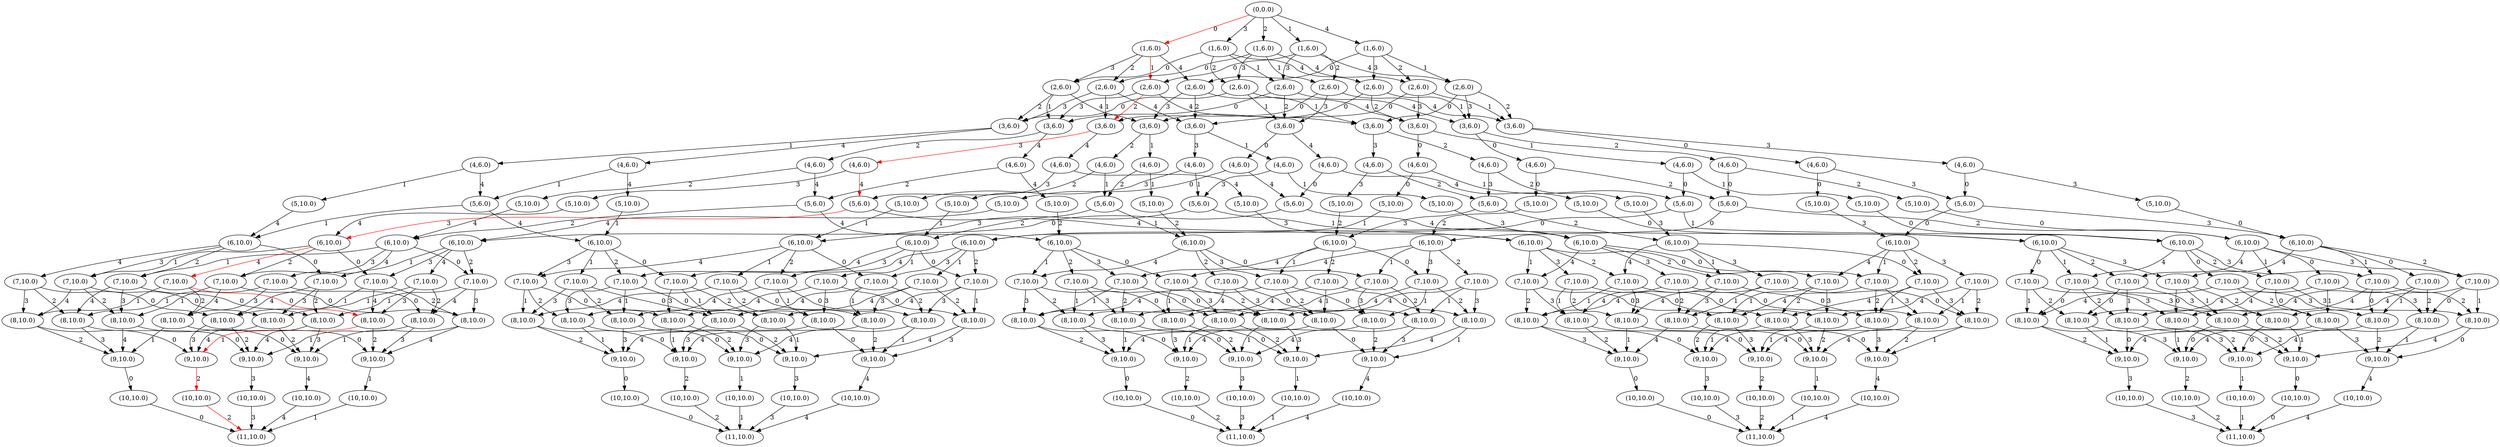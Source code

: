 strict digraph G {
  1 [ label="(10,10.0)" ];
  2 [ label="(11,10.0)" ];
  3 [ label="(9,10.0)" ];
  4 [ label="(8,10.0)" ];
  5 [ label="(10,10.0)" ];
  6 [ label="(9,10.0)" ];
  7 [ label="(7,10.0)" ];
  8 [ label="(8,10.0)" ];
  9 [ label="(10,10.0)" ];
  10 [ label="(9,10.0)" ];
  11 [ label="(8,10.0)" ];
  12 [ label="(6,10.0)" ];
  13 [ label="(7,10.0)" ];
  14 [ label="(8,10.0)" ];
  15 [ label="(10,10.0)" ];
  16 [ label="(9,10.0)" ];
  17 [ label="(8,10.0)" ];
  18 [ label="(7,10.0)" ];
  19 [ label="(8,10.0)" ];
  20 [ label="(7,10.0)" ];
  21 [ label="(5,10.0)" ];
  22 [ label="(4,6.0)" ];
  23 [ label="(5,6.0)" ];
  24 [ label="(10,10.0)" ];
  25 [ label="(11,10.0)" ];
  26 [ label="(9,10.0)" ];
  27 [ label="(8,10.0)" ];
  28 [ label="(10,10.0)" ];
  29 [ label="(9,10.0)" ];
  30 [ label="(7,10.0)" ];
  31 [ label="(8,10.0)" ];
  32 [ label="(10,10.0)" ];
  33 [ label="(9,10.0)" ];
  34 [ label="(8,10.0)" ];
  35 [ label="(6,10.0)" ];
  36 [ label="(7,10.0)" ];
  37 [ label="(8,10.0)" ];
  38 [ label="(10,10.0)" ];
  39 [ label="(9,10.0)" ];
  40 [ label="(8,10.0)" ];
  41 [ label="(7,10.0)" ];
  42 [ label="(8,10.0)" ];
  43 [ label="(7,10.0)" ];
  44 [ label="(3,6.0)" ];
  45 [ label="(4,6.0)" ];
  46 [ label="(5,10.0)" ];
  47 [ label="(2,6.0)" ];
  48 [ label="(8,10.0)" ];
  49 [ label="(10,10.0)" ];
  50 [ label="(9,10.0)" ];
  51 [ label="(7,10.0)" ];
  52 [ label="(8,10.0)" ];
  53 [ label="(6,10.0)" ];
  54 [ label="(7,10.0)" ];
  55 [ label="(8,10.0)" ];
  56 [ label="(7,10.0)" ];
  57 [ label="(5,10.0)" ];
  58 [ label="(4,6.0)" ];
  59 [ label="(5,6.0)" ];
  60 [ label="(10,10.0)" ];
  61 [ label="(11,10.0)" ];
  62 [ label="(9,10.0)" ];
  63 [ label="(8,10.0)" ];
  64 [ label="(10,10.0)" ];
  65 [ label="(9,10.0)" ];
  66 [ label="(7,10.0)" ];
  67 [ label="(8,10.0)" ];
  68 [ label="(10,10.0)" ];
  69 [ label="(9,10.0)" ];
  70 [ label="(8,10.0)" ];
  71 [ label="(6,10.0)" ];
  72 [ label="(7,10.0)" ];
  73 [ label="(8,10.0)" ];
  74 [ label="(10,10.0)" ];
  75 [ label="(9,10.0)" ];
  76 [ label="(8,10.0)" ];
  77 [ label="(7,10.0)" ];
  78 [ label="(8,10.0)" ];
  79 [ label="(7,10.0)" ];
  80 [ label="(3,6.0)" ];
  81 [ label="(4,6.0)" ];
  82 [ label="(5,10.0)" ];
  83 [ label="(10,10.0)" ];
  84 [ label="(9,10.0)" ];
  85 [ label="(8,10.0)" ];
  86 [ label="(7,10.0)" ];
  87 [ label="(8,10.0)" ];
  88 [ label="(6,10.0)" ];
  89 [ label="(7,10.0)" ];
  90 [ label="(8,10.0)" ];
  91 [ label="(7,10.0)" ];
  92 [ label="(5,10.0)" ];
  93 [ label="(4,6.0)" ];
  94 [ label="(5,6.0)" ];
  95 [ label="(10,10.0)" ];
  96 [ label="(9,10.0)" ];
  97 [ label="(8,10.0)" ];
  98 [ label="(7,10.0)" ];
  99 [ label="(8,10.0)" ];
  100 [ label="(6,10.0)" ];
  101 [ label="(7,10.0)" ];
  102 [ label="(8,10.0)" ];
  103 [ label="(7,10.0)" ];
  104 [ label="(3,6.0)" ];
  105 [ label="(4,6.0)" ];
  106 [ label="(5,10.0)" ];
  107 [ label="(1,6.0)" ];
  108 [ label="(2,6.0)" ];
  109 [ label="(7,10.0)" ];
  110 [ label="(8,10.0)" ];
  111 [ label="(6,10.0)" ];
  112 [ label="(7,10.0)" ];
  113 [ label="(5,10.0)" ];
  114 [ label="(4,6.0)" ];
  115 [ label="(5,6.0)" ];
  116 [ label="(10,10.0)" ];
  117 [ label="(11,10.0)" ];
  118 [ label="(9,10.0)" ];
  119 [ label="(8,10.0)" ];
  120 [ label="(10,10.0)" ];
  121 [ label="(9,10.0)" ];
  122 [ label="(7,10.0)" ];
  123 [ label="(8,10.0)" ];
  124 [ label="(10,10.0)" ];
  125 [ label="(9,10.0)" ];
  126 [ label="(8,10.0)" ];
  127 [ label="(6,10.0)" ];
  128 [ label="(7,10.0)" ];
  129 [ label="(8,10.0)" ];
  130 [ label="(10,10.0)" ];
  131 [ label="(9,10.0)" ];
  132 [ label="(8,10.0)" ];
  133 [ label="(7,10.0)" ];
  134 [ label="(8,10.0)" ];
  135 [ label="(7,10.0)" ];
  136 [ label="(3,6.0)" ];
  137 [ label="(4,6.0)" ];
  138 [ label="(5,10.0)" ];
  139 [ label="(7,10.0)" ];
  140 [ label="(8,10.0)" ];
  141 [ label="(6,10.0)" ];
  142 [ label="(7,10.0)" ];
  143 [ label="(5,10.0)" ];
  144 [ label="(4,6.0)" ];
  145 [ label="(5,6.0)" ];
  146 [ label="(10,10.0)" ];
  147 [ label="(9,10.0)" ];
  148 [ label="(8,10.0)" ];
  149 [ label="(7,10.0)" ];
  150 [ label="(8,10.0)" ];
  151 [ label="(6,10.0)" ];
  152 [ label="(7,10.0)" ];
  153 [ label="(8,10.0)" ];
  154 [ label="(7,10.0)" ];
  155 [ label="(3,6.0)" ];
  156 [ label="(4,6.0)" ];
  157 [ label="(5,10.0)" ];
  158 [ label="(2,6.0)" ];
  159 [ label="(8,10.0)" ];
  160 [ label="(7,10.0)" ];
  161 [ label="(6,10.0)" ];
  162 [ label="(7,10.0)" ];
  163 [ label="(5,10.0)" ];
  164 [ label="(4,6.0)" ];
  165 [ label="(5,6.0)" ];
  166 [ label="(8,10.0)" ];
  167 [ label="(7,10.0)" ];
  168 [ label="(6,10.0)" ];
  169 [ label="(7,10.0)" ];
  170 [ label="(3,6.0)" ];
  171 [ label="(4,6.0)" ];
  172 [ label="(5,10.0)" ];
  173 [ label="(2,6.0)" ];
  174 [ label="(0,0.0)" ];
  175 [ label="(1,6.0)" ];
  176 [ label="(2,6.0)" ];
  177 [ label="(6,10.0)" ];
  178 [ label="(7,10.0)" ];
  179 [ label="(5,10.0)" ];
  180 [ label="(4,6.0)" ];
  181 [ label="(5,6.0)" ];
  182 [ label="(10,10.0)" ];
  183 [ label="(11,10.0)" ];
  184 [ label="(9,10.0)" ];
  185 [ label="(8,10.0)" ];
  186 [ label="(10,10.0)" ];
  187 [ label="(9,10.0)" ];
  188 [ label="(7,10.0)" ];
  189 [ label="(8,10.0)" ];
  190 [ label="(10,10.0)" ];
  191 [ label="(9,10.0)" ];
  192 [ label="(8,10.0)" ];
  193 [ label="(6,10.0)" ];
  194 [ label="(7,10.0)" ];
  195 [ label="(8,10.0)" ];
  196 [ label="(10,10.0)" ];
  197 [ label="(9,10.0)" ];
  198 [ label="(8,10.0)" ];
  199 [ label="(7,10.0)" ];
  200 [ label="(8,10.0)" ];
  201 [ label="(7,10.0)" ];
  202 [ label="(3,6.0)" ];
  203 [ label="(4,6.0)" ];
  204 [ label="(5,10.0)" ];
  205 [ label="(6,10.0)" ];
  206 [ label="(7,10.0)" ];
  207 [ label="(5,10.0)" ];
  208 [ label="(4,6.0)" ];
  209 [ label="(5,6.0)" ];
  210 [ label="(10,10.0)" ];
  211 [ label="(9,10.0)" ];
  212 [ label="(8,10.0)" ];
  213 [ label="(7,10.0)" ];
  214 [ label="(8,10.0)" ];
  215 [ label="(6,10.0)" ];
  216 [ label="(7,10.0)" ];
  217 [ label="(8,10.0)" ];
  218 [ label="(7,10.0)" ];
  219 [ label="(3,6.0)" ];
  220 [ label="(4,6.0)" ];
  221 [ label="(5,10.0)" ];
  222 [ label="(2,6.0)" ];
  223 [ label="(6,10.0)" ];
  224 [ label="(7,10.0)" ];
  225 [ label="(5,10.0)" ];
  226 [ label="(4,6.0)" ];
  227 [ label="(5,6.0)" ];
  228 [ label="(8,10.0)" ];
  229 [ label="(7,10.0)" ];
  230 [ label="(6,10.0)" ];
  231 [ label="(7,10.0)" ];
  232 [ label="(3,6.0)" ];
  233 [ label="(4,6.0)" ];
  234 [ label="(5,10.0)" ];
  235 [ label="(2,6.0)" ];
  236 [ label="(1,6.0)" ];
  237 [ label="(2,6.0)" ];
  238 [ label="(7,10.0)" ];
  239 [ label="(6,10.0)" ];
  240 [ label="(5,10.0)" ];
  241 [ label="(4,6.0)" ];
  242 [ label="(5,6.0)" ];
  243 [ label="(7,10.0)" ];
  244 [ label="(6,10.0)" ];
  245 [ label="(3,6.0)" ];
  246 [ label="(4,6.0)" ];
  247 [ label="(5,10.0)" ];
  248 [ label="(2,6.0)" ];
  249 [ label="(1,6.0)" ];
  250 [ label="(2,6.0)" ];
  251 [ label="(1,6.0)" ];
  1 -> 2 [ label="4" ];
  3 -> 1 [ label="4" ];
  4 -> 3 [ label="2" ];
  5 -> 2 [ color="red" label="2" ];
  6 -> 5 [ color="red" label="2" ];
  4 -> 6 [ label="4" ];
  7 -> 4 [ label="1" ];
  8 -> 3 [ label="1" ];
  9 -> 2 [ label="1" ];
  10 -> 9 [ label="1" ];
  8 -> 10 [ label="4" ];
  7 -> 8 [ label="2" ];
  11 -> 6 [ color="red" label="1" ];
  11 -> 10 [ label="2" ];
  7 -> 11 [ label="4" ];
  12 -> 7 [ label="0" ];
  13 -> 4 [ label="0" ];
  14 -> 3 [ label="0" ];
  15 -> 2 [ label="0" ];
  16 -> 15 [ label="0" ];
  14 -> 16 [ label="4" ];
  13 -> 14 [ label="2" ];
  17 -> 6 [ label="0" ];
  17 -> 16 [ label="2" ];
  13 -> 17 [ label="4" ];
  12 -> 13 [ label="1" ];
  18 -> 8 [ label="0" ];
  18 -> 14 [ label="1" ];
  19 -> 10 [ label="0" ];
  19 -> 16 [ label="1" ];
  18 -> 19 [ label="4" ];
  12 -> 18 [ label="2" ];
  20 -> 11 [ color="red" label="0" ];
  20 -> 17 [ label="1" ];
  20 -> 19 [ label="2" ];
  12 -> 20 [ color="red" label="4" ];
  21 -> 12 [ label="4" ];
  22 -> 21 [ label="3" ];
  23 -> 12 [ color="red" label="3" ];
  24 -> 25 [ label="3" ];
  26 -> 24 [ label="3" ];
  27 -> 26 [ label="2" ];
  28 -> 25 [ label="2" ];
  29 -> 28 [ label="2" ];
  27 -> 29 [ label="3" ];
  30 -> 27 [ label="1" ];
  31 -> 26 [ label="1" ];
  32 -> 25 [ label="1" ];
  33 -> 32 [ label="1" ];
  31 -> 33 [ label="3" ];
  30 -> 31 [ label="2" ];
  34 -> 29 [ label="1" ];
  34 -> 33 [ label="2" ];
  30 -> 34 [ label="3" ];
  35 -> 30 [ label="0" ];
  36 -> 27 [ label="0" ];
  37 -> 26 [ label="0" ];
  38 -> 25 [ label="0" ];
  39 -> 38 [ label="0" ];
  37 -> 39 [ label="3" ];
  36 -> 37 [ label="2" ];
  40 -> 29 [ label="0" ];
  40 -> 39 [ label="2" ];
  36 -> 40 [ label="3" ];
  35 -> 36 [ label="1" ];
  41 -> 31 [ label="0" ];
  41 -> 37 [ label="1" ];
  42 -> 33 [ label="0" ];
  42 -> 39 [ label="1" ];
  41 -> 42 [ label="3" ];
  35 -> 41 [ label="2" ];
  43 -> 34 [ label="0" ];
  43 -> 40 [ label="1" ];
  43 -> 42 [ label="2" ];
  35 -> 43 [ label="3" ];
  23 -> 35 [ label="4" ];
  22 -> 23 [ color="red" label="4" ];
  44 -> 22 [ color="red" label="3" ];
  45 -> 23 [ label="3" ];
  46 -> 35 [ label="3" ];
  45 -> 46 [ label="4" ];
  44 -> 45 [ label="4" ];
  47 -> 44 [ color="red" label="2" ];
  48 -> 3 [ label="3" ];
  49 -> 2 [ label="3" ];
  50 -> 49 [ label="3" ];
  48 -> 50 [ label="4" ];
  51 -> 48 [ label="1" ];
  51 -> 8 [ label="3" ];
  52 -> 50 [ label="1" ];
  52 -> 10 [ label="3" ];
  51 -> 52 [ label="4" ];
  53 -> 51 [ label="0" ];
  54 -> 48 [ label="0" ];
  54 -> 14 [ label="3" ];
  55 -> 50 [ label="0" ];
  55 -> 16 [ label="3" ];
  54 -> 55 [ label="4" ];
  53 -> 54 [ label="1" ];
  53 -> 18 [ label="3" ];
  56 -> 52 [ label="0" ];
  56 -> 55 [ label="1" ];
  56 -> 19 [ label="3" ];
  53 -> 56 [ label="4" ];
  57 -> 53 [ label="4" ];
  58 -> 57 [ label="2" ];
  59 -> 53 [ label="2" ];
  60 -> 61 [ label="3" ];
  62 -> 60 [ label="3" ];
  63 -> 62 [ label="2" ];
  64 -> 61 [ label="2" ];
  65 -> 64 [ label="2" ];
  63 -> 65 [ label="3" ];
  66 -> 63 [ label="1" ];
  67 -> 62 [ label="1" ];
  68 -> 61 [ label="1" ];
  69 -> 68 [ label="1" ];
  67 -> 69 [ label="3" ];
  66 -> 67 [ label="2" ];
  70 -> 65 [ label="1" ];
  70 -> 69 [ label="2" ];
  66 -> 70 [ label="3" ];
  71 -> 66 [ label="0" ];
  72 -> 63 [ label="0" ];
  73 -> 62 [ label="0" ];
  74 -> 61 [ label="0" ];
  75 -> 74 [ label="0" ];
  73 -> 75 [ label="3" ];
  72 -> 73 [ label="2" ];
  76 -> 65 [ label="0" ];
  76 -> 75 [ label="2" ];
  72 -> 76 [ label="3" ];
  71 -> 72 [ label="1" ];
  77 -> 67 [ label="0" ];
  77 -> 73 [ label="1" ];
  78 -> 69 [ label="0" ];
  78 -> 75 [ label="1" ];
  77 -> 78 [ label="3" ];
  71 -> 77 [ label="2" ];
  79 -> 70 [ label="0" ];
  79 -> 76 [ label="1" ];
  79 -> 78 [ label="2" ];
  71 -> 79 [ label="3" ];
  59 -> 71 [ label="4" ];
  58 -> 59 [ label="4" ];
  80 -> 58 [ label="2" ];
  81 -> 59 [ label="2" ];
  82 -> 71 [ label="2" ];
  81 -> 82 [ label="4" ];
  80 -> 81 [ label="4" ];
  47 -> 80 [ label="3" ];
  83 -> 25 [ label="4" ];
  84 -> 83 [ label="4" ];
  85 -> 84 [ label="3" ];
  85 -> 26 [ label="4" ];
  86 -> 85 [ label="1" ];
  87 -> 84 [ label="1" ];
  87 -> 33 [ label="4" ];
  86 -> 87 [ label="3" ];
  86 -> 31 [ label="4" ];
  88 -> 86 [ label="0" ];
  89 -> 85 [ label="0" ];
  90 -> 84 [ label="0" ];
  90 -> 39 [ label="4" ];
  89 -> 90 [ label="3" ];
  89 -> 37 [ label="4" ];
  88 -> 89 [ label="1" ];
  91 -> 87 [ label="0" ];
  91 -> 90 [ label="1" ];
  91 -> 42 [ label="4" ];
  88 -> 91 [ label="3" ];
  88 -> 41 [ label="4" ];
  92 -> 88 [ label="3" ];
  93 -> 92 [ label="2" ];
  94 -> 88 [ label="2" ];
  95 -> 61 [ label="4" ];
  96 -> 95 [ label="4" ];
  97 -> 96 [ label="2" ];
  97 -> 65 [ label="4" ];
  98 -> 97 [ label="1" ];
  99 -> 96 [ label="1" ];
  99 -> 69 [ label="4" ];
  98 -> 99 [ label="2" ];
  98 -> 70 [ label="4" ];
  100 -> 98 [ label="0" ];
  101 -> 97 [ label="0" ];
  102 -> 96 [ label="0" ];
  102 -> 75 [ label="4" ];
  101 -> 102 [ label="2" ];
  101 -> 76 [ label="4" ];
  100 -> 101 [ label="1" ];
  103 -> 99 [ label="0" ];
  103 -> 102 [ label="1" ];
  103 -> 78 [ label="4" ];
  100 -> 103 [ label="2" ];
  100 -> 79 [ label="4" ];
  94 -> 100 [ label="3" ];
  93 -> 94 [ label="3" ];
  104 -> 93 [ label="2" ];
  105 -> 94 [ label="2" ];
  106 -> 100 [ label="2" ];
  105 -> 106 [ label="3" ];
  104 -> 105 [ label="3" ];
  47 -> 104 [ label="4" ];
  107 -> 47 [ color="red" label="1" ];
  108 -> 44 [ label="1" ];
  109 -> 48 [ label="2" ];
  109 -> 4 [ label="3" ];
  110 -> 50 [ label="2" ];
  110 -> 6 [ label="3" ];
  109 -> 110 [ label="4" ];
  111 -> 109 [ label="0" ];
  111 -> 54 [ label="2" ];
  111 -> 13 [ label="3" ];
  112 -> 110 [ label="0" ];
  112 -> 55 [ label="2" ];
  112 -> 17 [ label="3" ];
  111 -> 112 [ label="4" ];
  113 -> 111 [ label="4" ];
  114 -> 113 [ label="1" ];
  115 -> 111 [ label="1" ];
  116 -> 117 [ label="3" ];
  118 -> 116 [ label="3" ];
  119 -> 118 [ label="2" ];
  120 -> 117 [ label="2" ];
  121 -> 120 [ label="2" ];
  119 -> 121 [ label="3" ];
  122 -> 119 [ label="1" ];
  123 -> 118 [ label="1" ];
  124 -> 117 [ label="1" ];
  125 -> 124 [ label="1" ];
  123 -> 125 [ label="3" ];
  122 -> 123 [ label="2" ];
  126 -> 121 [ label="1" ];
  126 -> 125 [ label="2" ];
  122 -> 126 [ label="3" ];
  127 -> 122 [ label="0" ];
  128 -> 119 [ label="0" ];
  129 -> 118 [ label="0" ];
  130 -> 117 [ label="0" ];
  131 -> 130 [ label="0" ];
  129 -> 131 [ label="3" ];
  128 -> 129 [ label="2" ];
  132 -> 121 [ label="0" ];
  132 -> 131 [ label="2" ];
  128 -> 132 [ label="3" ];
  127 -> 128 [ label="1" ];
  133 -> 123 [ label="0" ];
  133 -> 129 [ label="1" ];
  134 -> 125 [ label="0" ];
  134 -> 131 [ label="1" ];
  133 -> 134 [ label="3" ];
  127 -> 133 [ label="2" ];
  135 -> 126 [ label="0" ];
  135 -> 132 [ label="1" ];
  135 -> 134 [ label="2" ];
  127 -> 135 [ label="3" ];
  115 -> 127 [ label="4" ];
  114 -> 115 [ label="4" ];
  136 -> 114 [ label="1" ];
  137 -> 115 [ label="1" ];
  138 -> 127 [ label="1" ];
  137 -> 138 [ label="4" ];
  136 -> 137 [ label="4" ];
  108 -> 136 [ label="3" ];
  139 -> 85 [ label="2" ];
  140 -> 84 [ label="2" ];
  140 -> 29 [ label="4" ];
  139 -> 140 [ label="3" ];
  139 -> 27 [ label="4" ];
  141 -> 139 [ label="0" ];
  141 -> 89 [ label="2" ];
  142 -> 140 [ label="0" ];
  142 -> 90 [ label="2" ];
  142 -> 40 [ label="4" ];
  141 -> 142 [ label="3" ];
  141 -> 36 [ label="4" ];
  143 -> 141 [ label="3" ];
  144 -> 143 [ label="1" ];
  145 -> 141 [ label="1" ];
  146 -> 117 [ label="4" ];
  147 -> 146 [ label="4" ];
  148 -> 147 [ label="2" ];
  148 -> 121 [ label="4" ];
  149 -> 148 [ label="1" ];
  150 -> 147 [ label="1" ];
  150 -> 125 [ label="4" ];
  149 -> 150 [ label="2" ];
  149 -> 126 [ label="4" ];
  151 -> 149 [ label="0" ];
  152 -> 148 [ label="0" ];
  153 -> 147 [ label="0" ];
  153 -> 131 [ label="4" ];
  152 -> 153 [ label="2" ];
  152 -> 132 [ label="4" ];
  151 -> 152 [ label="1" ];
  154 -> 150 [ label="0" ];
  154 -> 153 [ label="1" ];
  154 -> 134 [ label="4" ];
  151 -> 154 [ label="2" ];
  151 -> 135 [ label="4" ];
  145 -> 151 [ label="3" ];
  144 -> 145 [ label="3" ];
  155 -> 144 [ label="1" ];
  156 -> 145 [ label="1" ];
  157 -> 151 [ label="1" ];
  156 -> 157 [ label="3" ];
  155 -> 156 [ label="3" ];
  108 -> 155 [ label="4" ];
  107 -> 108 [ label="2" ];
  158 -> 80 [ label="1" ];
  158 -> 136 [ label="2" ];
  159 -> 96 [ label="3" ];
  159 -> 62 [ label="4" ];
  160 -> 159 [ label="2" ];
  160 -> 97 [ label="3" ];
  160 -> 63 [ label="4" ];
  161 -> 160 [ label="0" ];
  162 -> 159 [ label="0" ];
  162 -> 102 [ label="3" ];
  162 -> 73 [ label="4" ];
  161 -> 162 [ label="2" ];
  161 -> 101 [ label="3" ];
  161 -> 72 [ label="4" ];
  163 -> 161 [ label="2" ];
  164 -> 163 [ label="1" ];
  165 -> 161 [ label="1" ];
  166 -> 147 [ label="3" ];
  166 -> 118 [ label="4" ];
  167 -> 166 [ label="1" ];
  167 -> 150 [ label="3" ];
  167 -> 123 [ label="4" ];
  168 -> 167 [ label="0" ];
  169 -> 166 [ label="0" ];
  169 -> 153 [ label="3" ];
  169 -> 129 [ label="4" ];
  168 -> 169 [ label="1" ];
  168 -> 154 [ label="3" ];
  168 -> 133 [ label="4" ];
  165 -> 168 [ label="2" ];
  164 -> 165 [ label="2" ];
  170 -> 164 [ label="1" ];
  171 -> 165 [ label="1" ];
  172 -> 168 [ label="1" ];
  171 -> 172 [ label="2" ];
  170 -> 171 [ label="2" ];
  158 -> 170 [ label="4" ];
  107 -> 158 [ label="3" ];
  173 -> 104 [ label="1" ];
  173 -> 155 [ label="2" ];
  173 -> 170 [ label="3" ];
  107 -> 173 [ label="4" ];
  174 -> 107 [ color="red" label="0" ];
  175 -> 47 [ label="0" ];
  176 -> 44 [ label="0" ];
  177 -> 109 [ label="1" ];
  177 -> 51 [ label="2" ];
  177 -> 7 [ label="3" ];
  178 -> 110 [ label="1" ];
  178 -> 52 [ label="2" ];
  178 -> 11 [ label="3" ];
  177 -> 178 [ label="4" ];
  179 -> 177 [ label="4" ];
  180 -> 179 [ label="0" ];
  181 -> 177 [ label="0" ];
  182 -> 183 [ label="3" ];
  184 -> 182 [ label="3" ];
  185 -> 184 [ label="2" ];
  186 -> 183 [ label="2" ];
  187 -> 186 [ label="2" ];
  185 -> 187 [ label="3" ];
  188 -> 185 [ label="1" ];
  189 -> 184 [ label="1" ];
  190 -> 183 [ label="1" ];
  191 -> 190 [ label="1" ];
  189 -> 191 [ label="3" ];
  188 -> 189 [ label="2" ];
  192 -> 187 [ label="1" ];
  192 -> 191 [ label="2" ];
  188 -> 192 [ label="3" ];
  193 -> 188 [ label="0" ];
  194 -> 185 [ label="0" ];
  195 -> 184 [ label="0" ];
  196 -> 183 [ label="0" ];
  197 -> 196 [ label="0" ];
  195 -> 197 [ label="3" ];
  194 -> 195 [ label="2" ];
  198 -> 187 [ label="0" ];
  198 -> 197 [ label="2" ];
  194 -> 198 [ label="3" ];
  193 -> 194 [ label="1" ];
  199 -> 189 [ label="0" ];
  199 -> 195 [ label="1" ];
  200 -> 191 [ label="0" ];
  200 -> 197 [ label="1" ];
  199 -> 200 [ label="3" ];
  193 -> 199 [ label="2" ];
  201 -> 192 [ label="0" ];
  201 -> 198 [ label="1" ];
  201 -> 200 [ label="2" ];
  193 -> 201 [ label="3" ];
  181 -> 193 [ label="4" ];
  180 -> 181 [ label="4" ];
  202 -> 180 [ label="0" ];
  203 -> 181 [ label="0" ];
  204 -> 193 [ label="0" ];
  203 -> 204 [ label="4" ];
  202 -> 203 [ label="4" ];
  176 -> 202 [ label="3" ];
  205 -> 139 [ label="1" ];
  205 -> 86 [ label="2" ];
  206 -> 140 [ label="1" ];
  206 -> 87 [ label="2" ];
  206 -> 34 [ label="4" ];
  205 -> 206 [ label="3" ];
  205 -> 30 [ label="4" ];
  207 -> 205 [ label="3" ];
  208 -> 207 [ label="0" ];
  209 -> 205 [ label="0" ];
  210 -> 183 [ label="4" ];
  211 -> 210 [ label="4" ];
  212 -> 211 [ label="2" ];
  212 -> 187 [ label="4" ];
  213 -> 212 [ label="1" ];
  214 -> 211 [ label="1" ];
  214 -> 191 [ label="4" ];
  213 -> 214 [ label="2" ];
  213 -> 192 [ label="4" ];
  215 -> 213 [ label="0" ];
  216 -> 212 [ label="0" ];
  217 -> 211 [ label="0" ];
  217 -> 197 [ label="4" ];
  216 -> 217 [ label="2" ];
  216 -> 198 [ label="4" ];
  215 -> 216 [ label="1" ];
  218 -> 214 [ label="0" ];
  218 -> 217 [ label="1" ];
  218 -> 200 [ label="4" ];
  215 -> 218 [ label="2" ];
  215 -> 201 [ label="4" ];
  209 -> 215 [ label="3" ];
  208 -> 209 [ label="3" ];
  219 -> 208 [ label="0" ];
  220 -> 209 [ label="0" ];
  221 -> 215 [ label="0" ];
  220 -> 221 [ label="3" ];
  219 -> 220 [ label="3" ];
  176 -> 219 [ label="4" ];
  175 -> 176 [ label="2" ];
  222 -> 80 [ label="0" ];
  222 -> 202 [ label="2" ];
  223 -> 160 [ label="1" ];
  224 -> 159 [ label="1" ];
  224 -> 99 [ label="3" ];
  224 -> 67 [ label="4" ];
  223 -> 224 [ label="2" ];
  223 -> 98 [ label="3" ];
  223 -> 66 [ label="4" ];
  225 -> 223 [ label="2" ];
  226 -> 225 [ label="0" ];
  227 -> 223 [ label="0" ];
  228 -> 211 [ label="3" ];
  228 -> 184 [ label="4" ];
  229 -> 228 [ label="1" ];
  229 -> 214 [ label="3" ];
  229 -> 189 [ label="4" ];
  230 -> 229 [ label="0" ];
  231 -> 228 [ label="0" ];
  231 -> 217 [ label="3" ];
  231 -> 195 [ label="4" ];
  230 -> 231 [ label="1" ];
  230 -> 218 [ label="3" ];
  230 -> 199 [ label="4" ];
  227 -> 230 [ label="2" ];
  226 -> 227 [ label="2" ];
  232 -> 226 [ label="0" ];
  233 -> 227 [ label="0" ];
  234 -> 230 [ label="0" ];
  233 -> 234 [ label="2" ];
  232 -> 233 [ label="2" ];
  222 -> 232 [ label="4" ];
  175 -> 222 [ label="3" ];
  235 -> 104 [ label="0" ];
  235 -> 219 [ label="2" ];
  235 -> 232 [ label="3" ];
  175 -> 235 [ label="4" ];
  174 -> 175 [ label="1" ];
  236 -> 108 [ label="0" ];
  236 -> 176 [ label="1" ];
  237 -> 136 [ label="0" ];
  237 -> 202 [ label="1" ];
  238 -> 166 [ label="2" ];
  238 -> 148 [ label="3" ];
  238 -> 119 [ label="4" ];
  239 -> 238 [ label="1" ];
  239 -> 167 [ label="2" ];
  239 -> 149 [ label="3" ];
  239 -> 122 [ label="4" ];
  240 -> 239 [ label="1" ];
  241 -> 240 [ label="0" ];
  242 -> 239 [ label="0" ];
  243 -> 228 [ label="2" ];
  243 -> 212 [ label="3" ];
  243 -> 185 [ label="4" ];
  244 -> 243 [ label="0" ];
  244 -> 231 [ label="2" ];
  244 -> 216 [ label="3" ];
  244 -> 194 [ label="4" ];
  242 -> 244 [ label="1" ];
  241 -> 242 [ label="1" ];
  245 -> 241 [ label="0" ];
  246 -> 242 [ label="0" ];
  247 -> 244 [ label="0" ];
  246 -> 247 [ label="1" ];
  245 -> 246 [ label="1" ];
  237 -> 245 [ label="4" ];
  236 -> 237 [ label="3" ];
  248 -> 155 [ label="0" ];
  248 -> 219 [ label="1" ];
  248 -> 245 [ label="3" ];
  236 -> 248 [ label="4" ];
  174 -> 236 [ label="2" ];
  249 -> 158 [ label="0" ];
  249 -> 222 [ label="1" ];
  249 -> 237 [ label="2" ];
  250 -> 170 [ label="0" ];
  250 -> 232 [ label="1" ];
  250 -> 245 [ label="2" ];
  249 -> 250 [ label="4" ];
  174 -> 249 [ label="3" ];
  251 -> 173 [ label="0" ];
  251 -> 235 [ label="1" ];
  251 -> 248 [ label="2" ];
  251 -> 250 [ label="3" ];
  174 -> 251 [ label="4" ];
}
